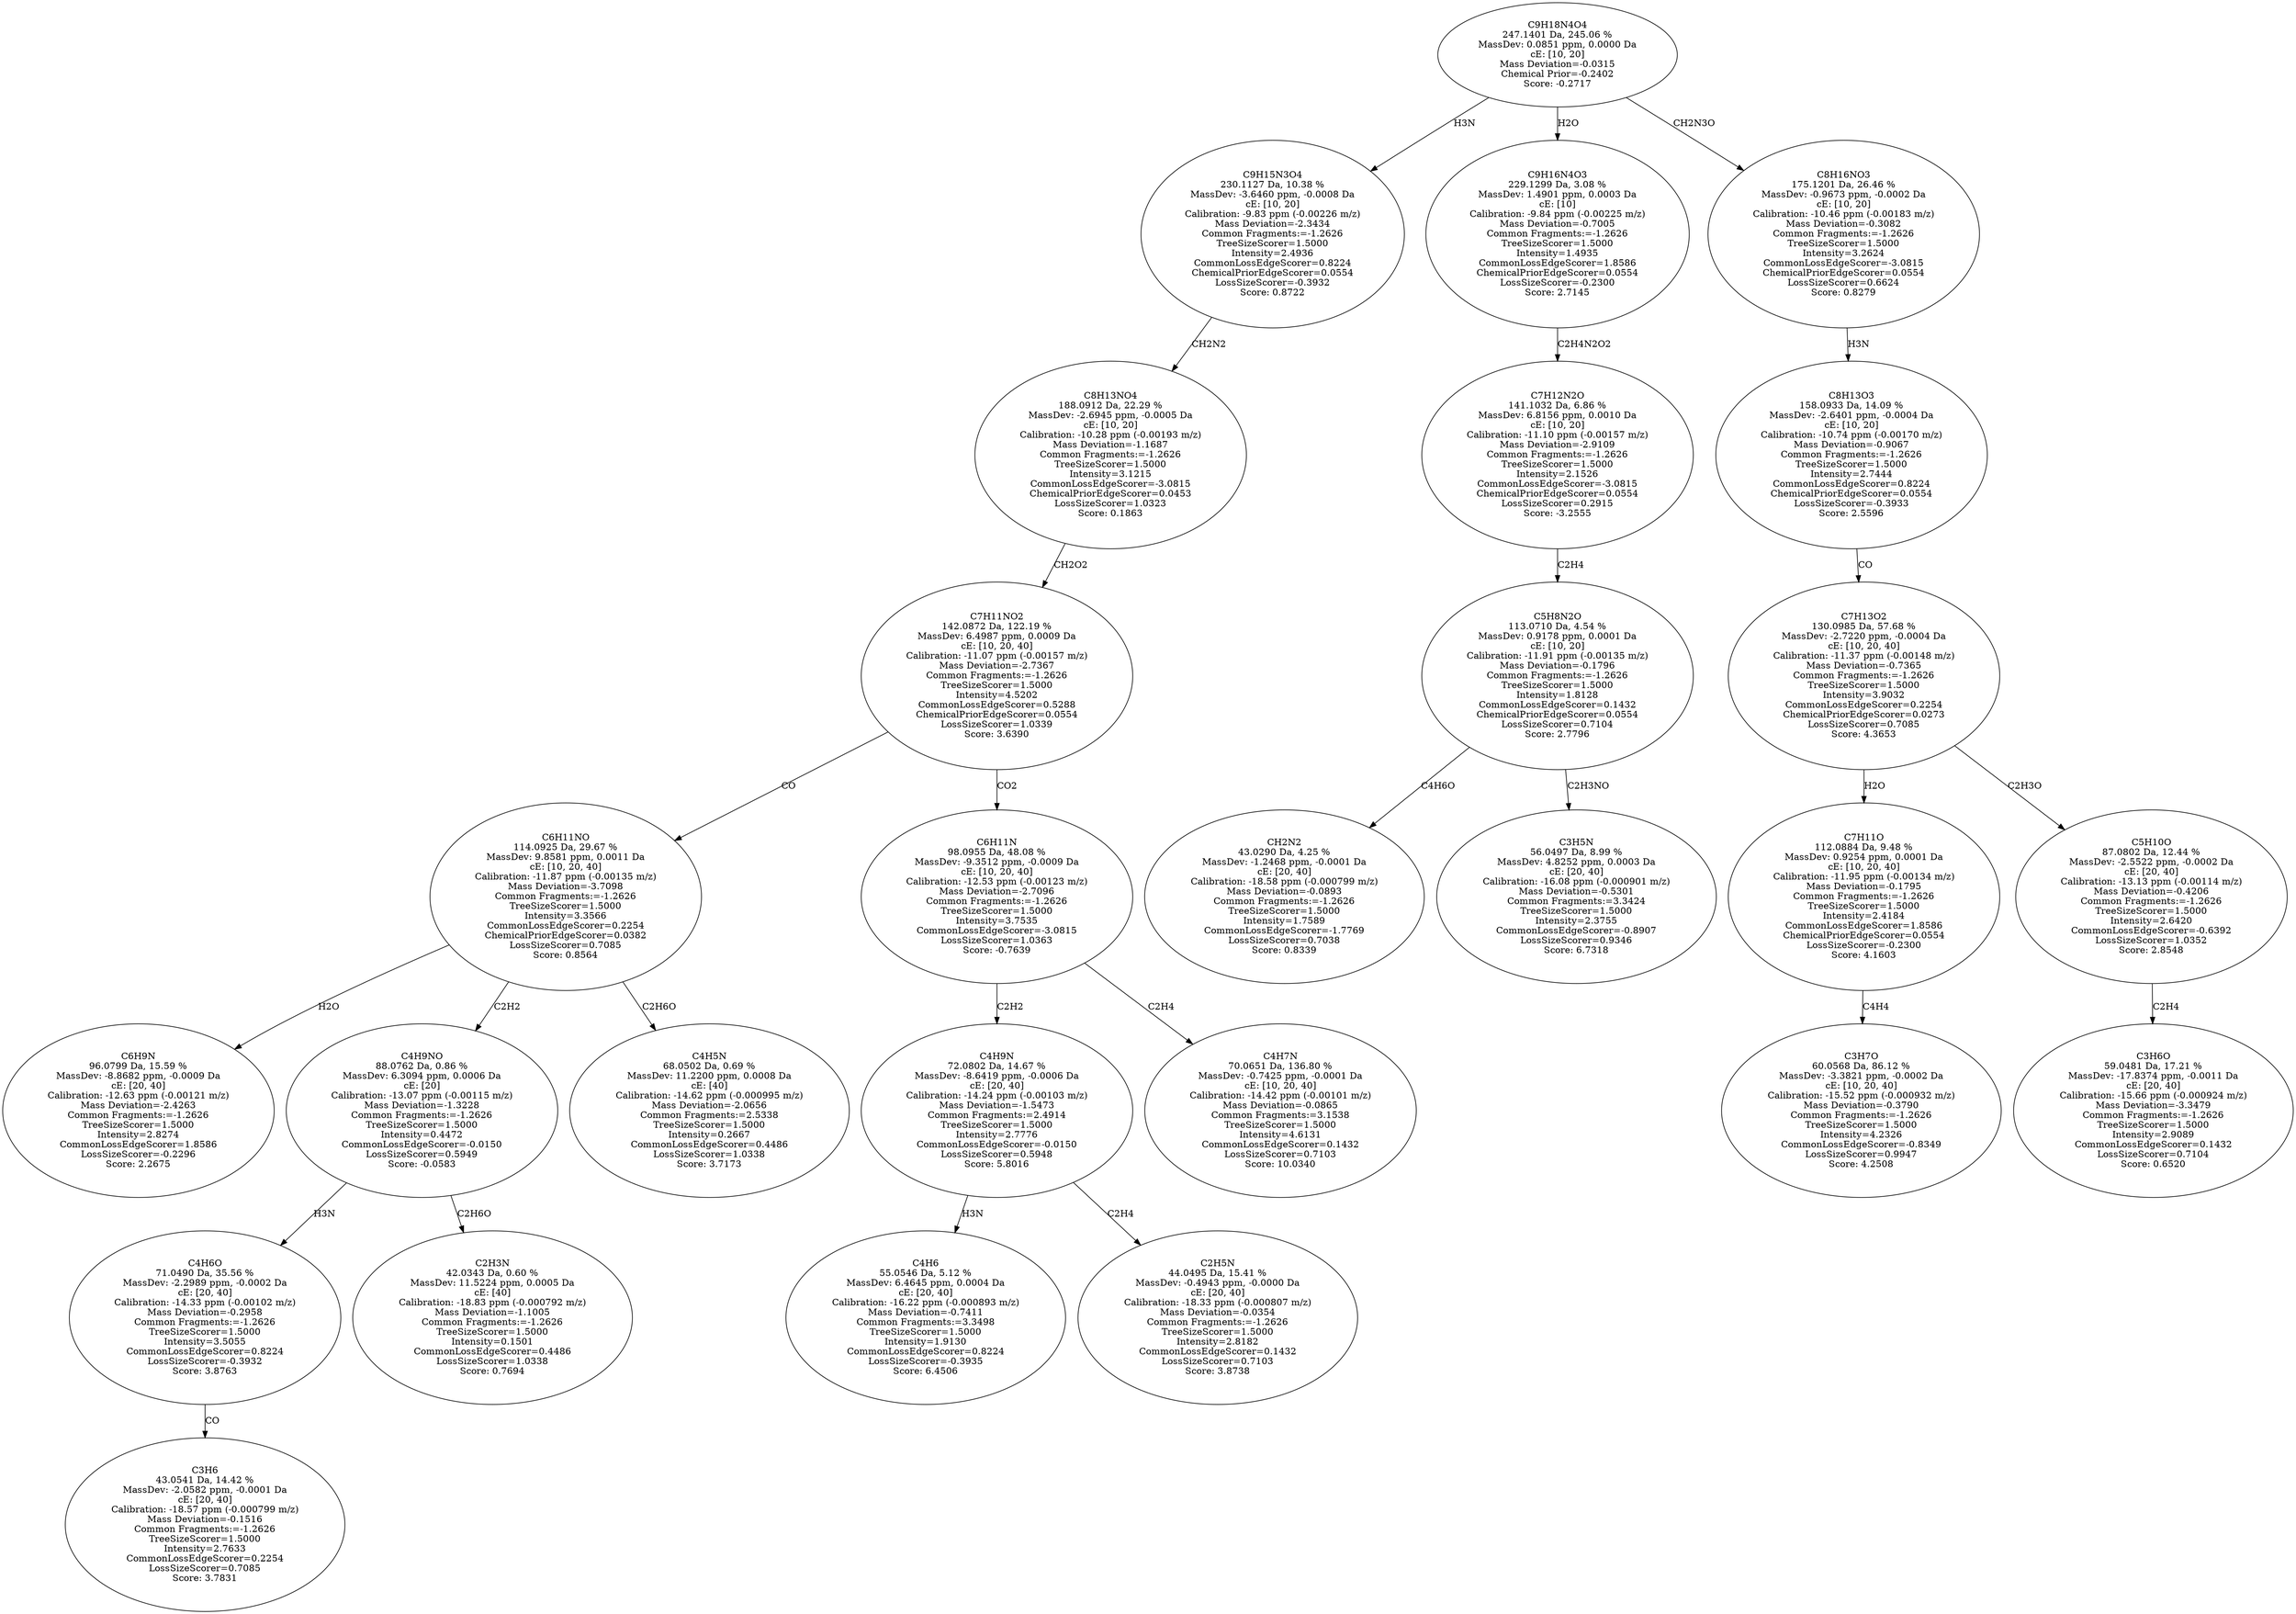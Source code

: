 strict digraph {
v1 [label="C6H9N\n96.0799 Da, 15.59 %\nMassDev: -8.8682 ppm, -0.0009 Da\ncE: [20, 40]\nCalibration: -12.63 ppm (-0.00121 m/z)\nMass Deviation=-2.4263\nCommon Fragments:=-1.2626\nTreeSizeScorer=1.5000\nIntensity=2.8274\nCommonLossEdgeScorer=1.8586\nLossSizeScorer=-0.2296\nScore: 2.2675"];
v2 [label="C3H6\n43.0541 Da, 14.42 %\nMassDev: -2.0582 ppm, -0.0001 Da\ncE: [20, 40]\nCalibration: -18.57 ppm (-0.000799 m/z)\nMass Deviation=-0.1516\nCommon Fragments:=-1.2626\nTreeSizeScorer=1.5000\nIntensity=2.7633\nCommonLossEdgeScorer=0.2254\nLossSizeScorer=0.7085\nScore: 3.7831"];
v3 [label="C4H6O\n71.0490 Da, 35.56 %\nMassDev: -2.2989 ppm, -0.0002 Da\ncE: [20, 40]\nCalibration: -14.33 ppm (-0.00102 m/z)\nMass Deviation=-0.2958\nCommon Fragments:=-1.2626\nTreeSizeScorer=1.5000\nIntensity=3.5055\nCommonLossEdgeScorer=0.8224\nLossSizeScorer=-0.3932\nScore: 3.8763"];
v4 [label="C2H3N\n42.0343 Da, 0.60 %\nMassDev: 11.5224 ppm, 0.0005 Da\ncE: [40]\nCalibration: -18.83 ppm (-0.000792 m/z)\nMass Deviation=-1.1005\nCommon Fragments:=-1.2626\nTreeSizeScorer=1.5000\nIntensity=0.1501\nCommonLossEdgeScorer=0.4486\nLossSizeScorer=1.0338\nScore: 0.7694"];
v5 [label="C4H9NO\n88.0762 Da, 0.86 %\nMassDev: 6.3094 ppm, 0.0006 Da\ncE: [20]\nCalibration: -13.07 ppm (-0.00115 m/z)\nMass Deviation=-1.3228\nCommon Fragments:=-1.2626\nTreeSizeScorer=1.5000\nIntensity=0.4472\nCommonLossEdgeScorer=-0.0150\nLossSizeScorer=0.5949\nScore: -0.0583"];
v6 [label="C4H5N\n68.0502 Da, 0.69 %\nMassDev: 11.2200 ppm, 0.0008 Da\ncE: [40]\nCalibration: -14.62 ppm (-0.000995 m/z)\nMass Deviation=-2.0656\nCommon Fragments:=2.5338\nTreeSizeScorer=1.5000\nIntensity=0.2667\nCommonLossEdgeScorer=0.4486\nLossSizeScorer=1.0338\nScore: 3.7173"];
v7 [label="C6H11NO\n114.0925 Da, 29.67 %\nMassDev: 9.8581 ppm, 0.0011 Da\ncE: [10, 20, 40]\nCalibration: -11.87 ppm (-0.00135 m/z)\nMass Deviation=-3.7098\nCommon Fragments:=-1.2626\nTreeSizeScorer=1.5000\nIntensity=3.3566\nCommonLossEdgeScorer=0.2254\nChemicalPriorEdgeScorer=0.0382\nLossSizeScorer=0.7085\nScore: 0.8564"];
v8 [label="C4H6\n55.0546 Da, 5.12 %\nMassDev: 6.4645 ppm, 0.0004 Da\ncE: [20, 40]\nCalibration: -16.22 ppm (-0.000893 m/z)\nMass Deviation=-0.7411\nCommon Fragments:=3.3498\nTreeSizeScorer=1.5000\nIntensity=1.9130\nCommonLossEdgeScorer=0.8224\nLossSizeScorer=-0.3935\nScore: 6.4506"];
v9 [label="C2H5N\n44.0495 Da, 15.41 %\nMassDev: -0.4943 ppm, -0.0000 Da\ncE: [20, 40]\nCalibration: -18.33 ppm (-0.000807 m/z)\nMass Deviation=-0.0354\nCommon Fragments:=-1.2626\nTreeSizeScorer=1.5000\nIntensity=2.8182\nCommonLossEdgeScorer=0.1432\nLossSizeScorer=0.7103\nScore: 3.8738"];
v10 [label="C4H9N\n72.0802 Da, 14.67 %\nMassDev: -8.6419 ppm, -0.0006 Da\ncE: [20, 40]\nCalibration: -14.24 ppm (-0.00103 m/z)\nMass Deviation=-1.5473\nCommon Fragments:=2.4914\nTreeSizeScorer=1.5000\nIntensity=2.7776\nCommonLossEdgeScorer=-0.0150\nLossSizeScorer=0.5948\nScore: 5.8016"];
v11 [label="C4H7N\n70.0651 Da, 136.80 %\nMassDev: -0.7425 ppm, -0.0001 Da\ncE: [10, 20, 40]\nCalibration: -14.42 ppm (-0.00101 m/z)\nMass Deviation=-0.0865\nCommon Fragments:=3.1538\nTreeSizeScorer=1.5000\nIntensity=4.6131\nCommonLossEdgeScorer=0.1432\nLossSizeScorer=0.7103\nScore: 10.0340"];
v12 [label="C6H11N\n98.0955 Da, 48.08 %\nMassDev: -9.3512 ppm, -0.0009 Da\ncE: [10, 20, 40]\nCalibration: -12.53 ppm (-0.00123 m/z)\nMass Deviation=-2.7096\nCommon Fragments:=-1.2626\nTreeSizeScorer=1.5000\nIntensity=3.7535\nCommonLossEdgeScorer=-3.0815\nLossSizeScorer=1.0363\nScore: -0.7639"];
v13 [label="C7H11NO2\n142.0872 Da, 122.19 %\nMassDev: 6.4987 ppm, 0.0009 Da\ncE: [10, 20, 40]\nCalibration: -11.07 ppm (-0.00157 m/z)\nMass Deviation=-2.7367\nCommon Fragments:=-1.2626\nTreeSizeScorer=1.5000\nIntensity=4.5202\nCommonLossEdgeScorer=0.5288\nChemicalPriorEdgeScorer=0.0554\nLossSizeScorer=1.0339\nScore: 3.6390"];
v14 [label="C8H13NO4\n188.0912 Da, 22.29 %\nMassDev: -2.6945 ppm, -0.0005 Da\ncE: [10, 20]\nCalibration: -10.28 ppm (-0.00193 m/z)\nMass Deviation=-1.1687\nCommon Fragments:=-1.2626\nTreeSizeScorer=1.5000\nIntensity=3.1215\nCommonLossEdgeScorer=-3.0815\nChemicalPriorEdgeScorer=0.0453\nLossSizeScorer=1.0323\nScore: 0.1863"];
v15 [label="C9H15N3O4\n230.1127 Da, 10.38 %\nMassDev: -3.6460 ppm, -0.0008 Da\ncE: [10, 20]\nCalibration: -9.83 ppm (-0.00226 m/z)\nMass Deviation=-2.3434\nCommon Fragments:=-1.2626\nTreeSizeScorer=1.5000\nIntensity=2.4936\nCommonLossEdgeScorer=0.8224\nChemicalPriorEdgeScorer=0.0554\nLossSizeScorer=-0.3932\nScore: 0.8722"];
v16 [label="CH2N2\n43.0290 Da, 4.25 %\nMassDev: -1.2468 ppm, -0.0001 Da\ncE: [20, 40]\nCalibration: -18.58 ppm (-0.000799 m/z)\nMass Deviation=-0.0893\nCommon Fragments:=-1.2626\nTreeSizeScorer=1.5000\nIntensity=1.7589\nCommonLossEdgeScorer=-1.7769\nLossSizeScorer=0.7038\nScore: 0.8339"];
v17 [label="C3H5N\n56.0497 Da, 8.99 %\nMassDev: 4.8252 ppm, 0.0003 Da\ncE: [20, 40]\nCalibration: -16.08 ppm (-0.000901 m/z)\nMass Deviation=-0.5301\nCommon Fragments:=3.3424\nTreeSizeScorer=1.5000\nIntensity=2.3755\nCommonLossEdgeScorer=-0.8907\nLossSizeScorer=0.9346\nScore: 6.7318"];
v18 [label="C5H8N2O\n113.0710 Da, 4.54 %\nMassDev: 0.9178 ppm, 0.0001 Da\ncE: [10, 20]\nCalibration: -11.91 ppm (-0.00135 m/z)\nMass Deviation=-0.1796\nCommon Fragments:=-1.2626\nTreeSizeScorer=1.5000\nIntensity=1.8128\nCommonLossEdgeScorer=0.1432\nChemicalPriorEdgeScorer=0.0554\nLossSizeScorer=0.7104\nScore: 2.7796"];
v19 [label="C7H12N2O\n141.1032 Da, 6.86 %\nMassDev: 6.8156 ppm, 0.0010 Da\ncE: [10, 20]\nCalibration: -11.10 ppm (-0.00157 m/z)\nMass Deviation=-2.9109\nCommon Fragments:=-1.2626\nTreeSizeScorer=1.5000\nIntensity=2.1526\nCommonLossEdgeScorer=-3.0815\nChemicalPriorEdgeScorer=0.0554\nLossSizeScorer=0.2915\nScore: -3.2555"];
v20 [label="C9H16N4O3\n229.1299 Da, 3.08 %\nMassDev: 1.4901 ppm, 0.0003 Da\ncE: [10]\nCalibration: -9.84 ppm (-0.00225 m/z)\nMass Deviation=-0.7005\nCommon Fragments:=-1.2626\nTreeSizeScorer=1.5000\nIntensity=1.4935\nCommonLossEdgeScorer=1.8586\nChemicalPriorEdgeScorer=0.0554\nLossSizeScorer=-0.2300\nScore: 2.7145"];
v21 [label="C3H7O\n60.0568 Da, 86.12 %\nMassDev: -3.3821 ppm, -0.0002 Da\ncE: [10, 20, 40]\nCalibration: -15.52 ppm (-0.000932 m/z)\nMass Deviation=-0.3790\nCommon Fragments:=-1.2626\nTreeSizeScorer=1.5000\nIntensity=4.2326\nCommonLossEdgeScorer=-0.8349\nLossSizeScorer=0.9947\nScore: 4.2508"];
v22 [label="C7H11O\n112.0884 Da, 9.48 %\nMassDev: 0.9254 ppm, 0.0001 Da\ncE: [10, 20, 40]\nCalibration: -11.95 ppm (-0.00134 m/z)\nMass Deviation=-0.1795\nCommon Fragments:=-1.2626\nTreeSizeScorer=1.5000\nIntensity=2.4184\nCommonLossEdgeScorer=1.8586\nChemicalPriorEdgeScorer=0.0554\nLossSizeScorer=-0.2300\nScore: 4.1603"];
v23 [label="C3H6O\n59.0481 Da, 17.21 %\nMassDev: -17.8374 ppm, -0.0011 Da\ncE: [20, 40]\nCalibration: -15.66 ppm (-0.000924 m/z)\nMass Deviation=-3.3479\nCommon Fragments:=-1.2626\nTreeSizeScorer=1.5000\nIntensity=2.9089\nCommonLossEdgeScorer=0.1432\nLossSizeScorer=0.7104\nScore: 0.6520"];
v24 [label="C5H10O\n87.0802 Da, 12.44 %\nMassDev: -2.5522 ppm, -0.0002 Da\ncE: [20, 40]\nCalibration: -13.13 ppm (-0.00114 m/z)\nMass Deviation=-0.4206\nCommon Fragments:=-1.2626\nTreeSizeScorer=1.5000\nIntensity=2.6420\nCommonLossEdgeScorer=-0.6392\nLossSizeScorer=1.0352\nScore: 2.8548"];
v25 [label="C7H13O2\n130.0985 Da, 57.68 %\nMassDev: -2.7220 ppm, -0.0004 Da\ncE: [10, 20, 40]\nCalibration: -11.37 ppm (-0.00148 m/z)\nMass Deviation=-0.7365\nCommon Fragments:=-1.2626\nTreeSizeScorer=1.5000\nIntensity=3.9032\nCommonLossEdgeScorer=0.2254\nChemicalPriorEdgeScorer=0.0273\nLossSizeScorer=0.7085\nScore: 4.3653"];
v26 [label="C8H13O3\n158.0933 Da, 14.09 %\nMassDev: -2.6401 ppm, -0.0004 Da\ncE: [10, 20]\nCalibration: -10.74 ppm (-0.00170 m/z)\nMass Deviation=-0.9067\nCommon Fragments:=-1.2626\nTreeSizeScorer=1.5000\nIntensity=2.7444\nCommonLossEdgeScorer=0.8224\nChemicalPriorEdgeScorer=0.0554\nLossSizeScorer=-0.3933\nScore: 2.5596"];
v27 [label="C8H16NO3\n175.1201 Da, 26.46 %\nMassDev: -0.9673 ppm, -0.0002 Da\ncE: [10, 20]\nCalibration: -10.46 ppm (-0.00183 m/z)\nMass Deviation=-0.3082\nCommon Fragments:=-1.2626\nTreeSizeScorer=1.5000\nIntensity=3.2624\nCommonLossEdgeScorer=-3.0815\nChemicalPriorEdgeScorer=0.0554\nLossSizeScorer=0.6624\nScore: 0.8279"];
v28 [label="C9H18N4O4\n247.1401 Da, 245.06 %\nMassDev: 0.0851 ppm, 0.0000 Da\ncE: [10, 20]\nMass Deviation=-0.0315\nChemical Prior=-0.2402\nScore: -0.2717"];
v7 -> v1 [label="H2O"];
v3 -> v2 [label="CO"];
v5 -> v3 [label="H3N"];
v5 -> v4 [label="C2H6O"];
v7 -> v5 [label="C2H2"];
v7 -> v6 [label="C2H6O"];
v13 -> v7 [label="CO"];
v10 -> v8 [label="H3N"];
v10 -> v9 [label="C2H4"];
v12 -> v10 [label="C2H2"];
v12 -> v11 [label="C2H4"];
v13 -> v12 [label="CO2"];
v14 -> v13 [label="CH2O2"];
v15 -> v14 [label="CH2N2"];
v28 -> v15 [label="H3N"];
v18 -> v16 [label="C4H6O"];
v18 -> v17 [label="C2H3NO"];
v19 -> v18 [label="C2H4"];
v20 -> v19 [label="C2H4N2O2"];
v28 -> v20 [label="H2O"];
v22 -> v21 [label="C4H4"];
v25 -> v22 [label="H2O"];
v24 -> v23 [label="C2H4"];
v25 -> v24 [label="C2H3O"];
v26 -> v25 [label="CO"];
v27 -> v26 [label="H3N"];
v28 -> v27 [label="CH2N3O"];
}
